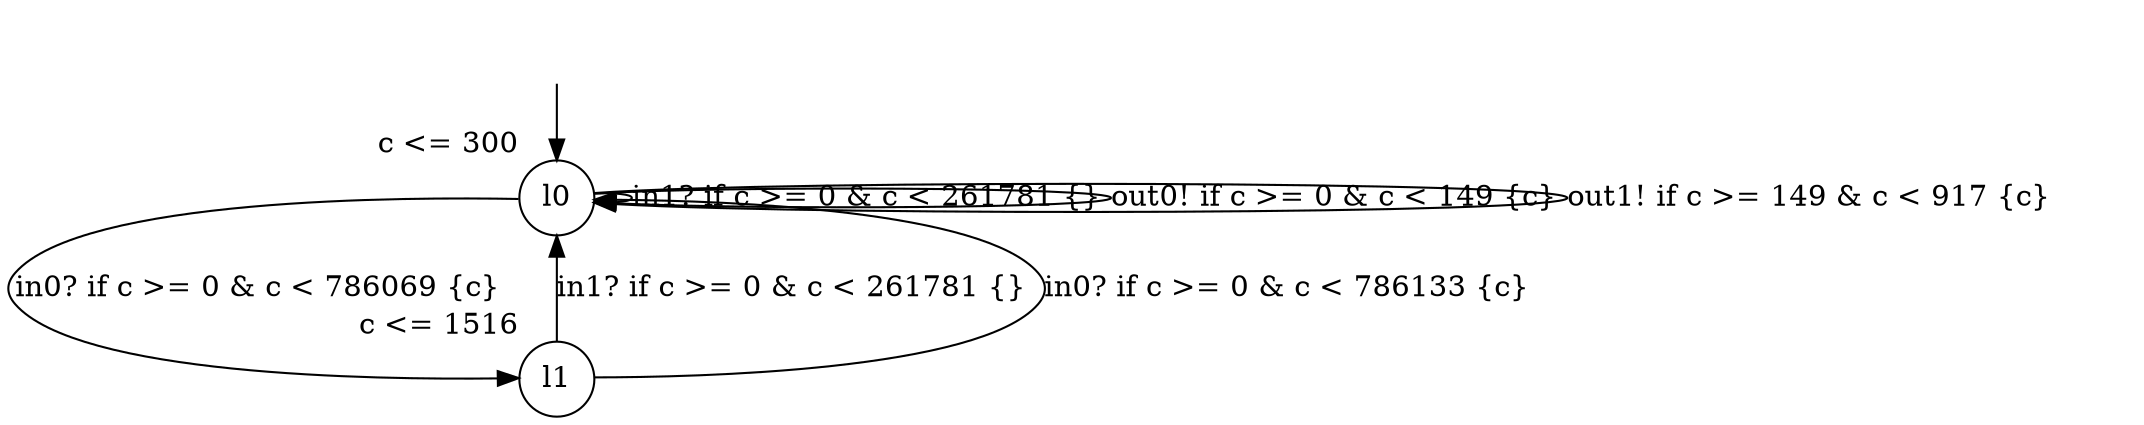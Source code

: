 digraph g {
__start0 [label="" shape="none"];
l0 [shape="circle" margin=0 label="l0", xlabel="c <= 300"];
l1 [shape="circle" margin=0 label="l1", xlabel="c <= 1516"];
l0 -> l1 [label="in0? if c >= 0 & c < 786069 {c} "];
l0 -> l0 [label="in1? if c >= 0 & c < 261781 {} "];
l0 -> l0 [label="out0! if c >= 0 & c < 149 {c} "];
l0 -> l0 [label="out1! if c >= 149 & c < 917 {c} "];
l1 -> l0 [label="in1? if c >= 0 & c < 261781 {} "];
l1 -> l0 [label="in0? if c >= 0 & c < 786133 {c} "];
__start0 -> l0;
}
